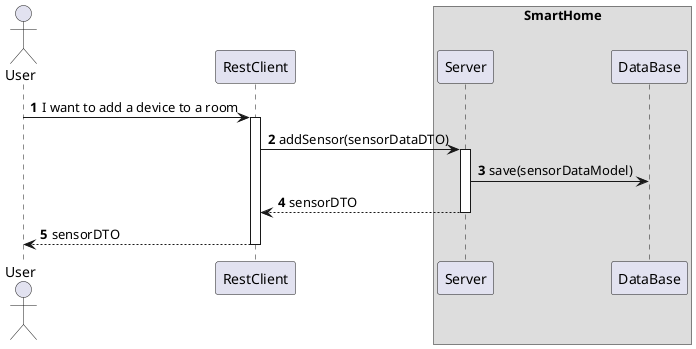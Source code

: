 @startuml
'https://plantuml.com/sequence-diagram
!pragma layout smetana

autonumber

actor "User" as User
participant "RestClient" as RC

box "SmartHome"
    participant "Server" as SV
    participant "DataBase" as BD
end box

User -> RC : I want to add a device to a room
activate RC

RC -> SV : addSensor(sensorDataDTO)
activate SV

SV -> BD : save(sensorDataModel)


SV --> RC : sensorDTO
deactivate SV

RC --> User : sensorDTO
deactivate RC


@enduml